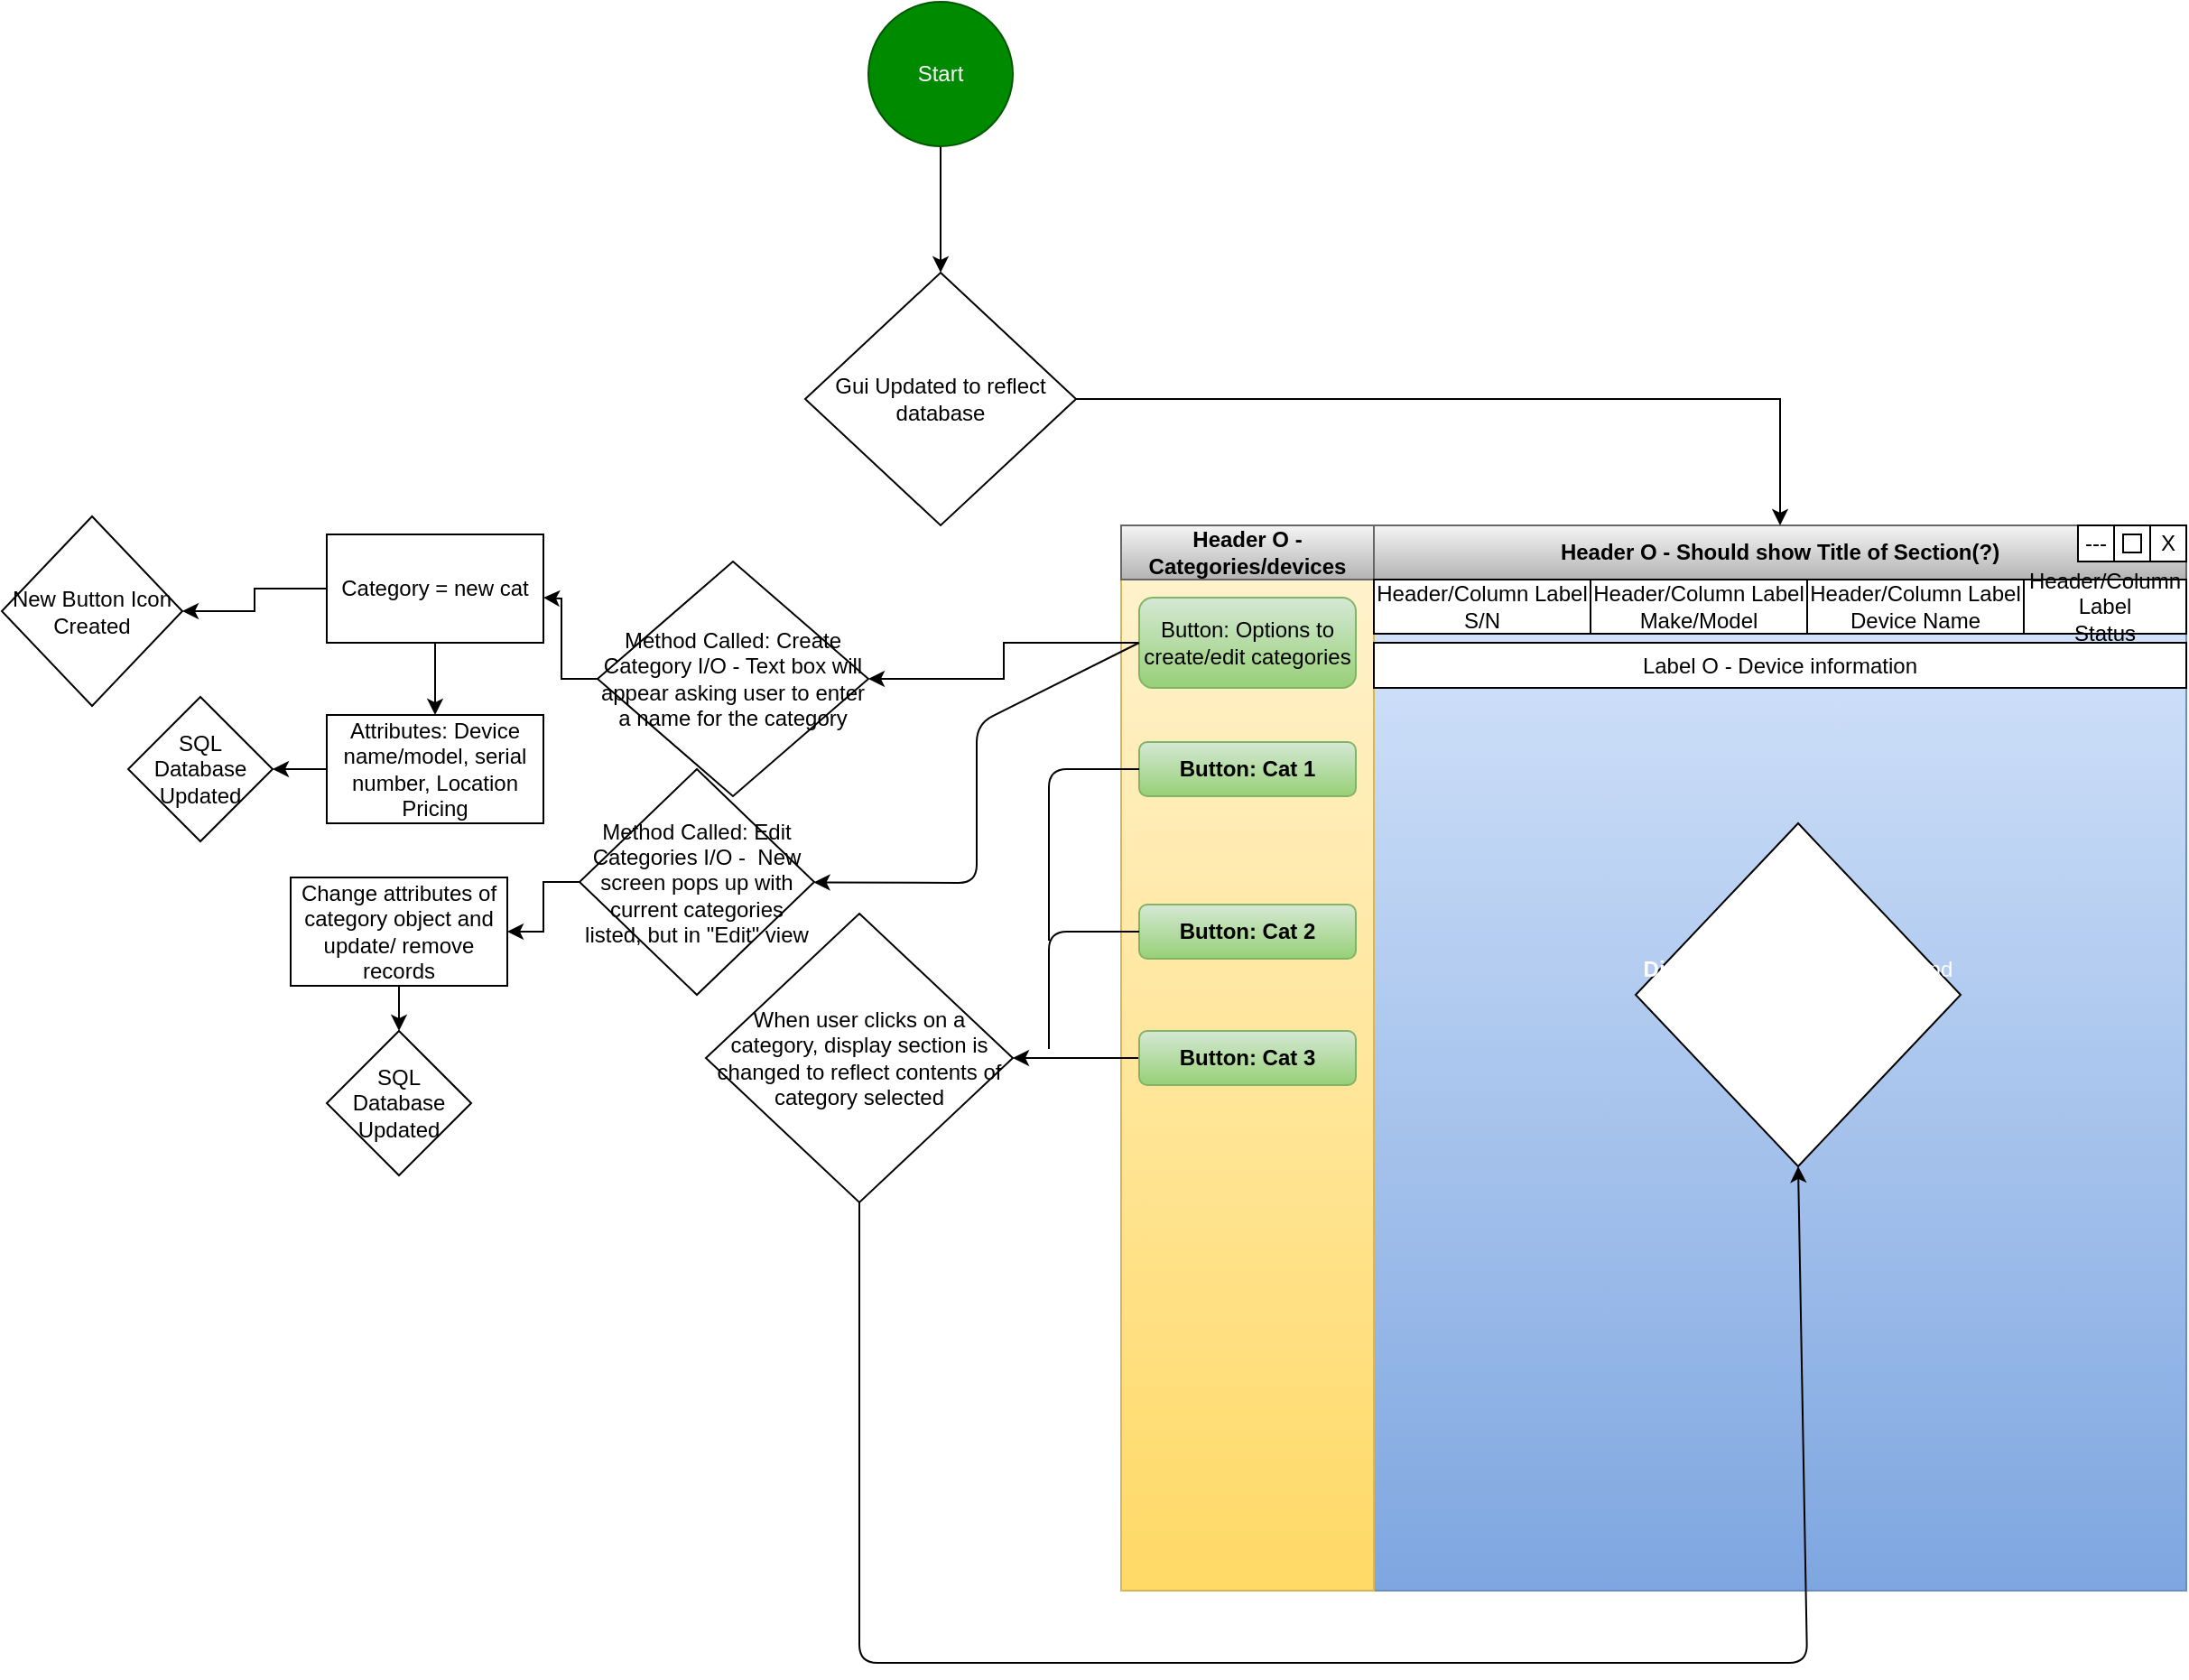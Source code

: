 <mxfile version="14.2.4" type="embed" pages="3">
    <diagram id="U8UwtBdHkWbJrZiE4U4J" name="Main Page">
        <mxGraphModel dx="1968" dy="1890" grid="1" gridSize="10" guides="1" tooltips="1" connect="1" arrows="1" fold="1" page="1" pageScale="1" pageWidth="850" pageHeight="1100" math="0" shadow="0">
            <root>
                <mxCell id="0"/>
                <mxCell id="1" parent="0"/>
                <mxCell id="ZkA0fBkH61hGn7zD676A-63" value="" style="edgeStyle=orthogonalEdgeStyle;rounded=0;orthogonalLoop=1;jettySize=auto;html=1;" edge="1" parent="1" source="2" target="ZkA0fBkH61hGn7zD676A-62">
                    <mxGeometry relative="1" as="geometry"/>
                </mxCell>
                <mxCell id="2" value="Start" style="ellipse;whiteSpace=wrap;html=1;fillColor=#008a00;strokeColor=#005700;fontColor=#ffffff;" parent="1" vertex="1">
                    <mxGeometry y="-290" width="80" height="80" as="geometry"/>
                </mxCell>
                <mxCell id="4" value="" style="whiteSpace=wrap;html=1;aspect=fixed;gradientColor=#7ea6e0;fillColor=#dae8fc;strokeColor=#6c8ebf;" parent="1" vertex="1">
                    <mxGeometry x="140" width="590" height="590" as="geometry"/>
                </mxCell>
                <mxCell id="5" value="&lt;b&gt;&lt;font color=&quot;#000000&quot;&gt;Header O - Should show Title of Section(?)&lt;/font&gt;&lt;/b&gt;" style="rounded=0;whiteSpace=wrap;html=1;gradientColor=#b3b3b3;fillColor=#f5f5f5;strokeColor=#666666;" parent="1" vertex="1">
                    <mxGeometry x="280" width="450" height="30" as="geometry"/>
                </mxCell>
                <mxCell id="6" value="---" style="rounded=0;whiteSpace=wrap;html=1;" parent="1" vertex="1">
                    <mxGeometry x="670" width="20" height="20" as="geometry"/>
                </mxCell>
                <mxCell id="8" value="X" style="rounded=0;whiteSpace=wrap;html=1;" parent="1" vertex="1">
                    <mxGeometry x="710" width="20" height="20" as="geometry"/>
                </mxCell>
                <mxCell id="9" value="" style="rounded=0;whiteSpace=wrap;html=1;" parent="1" vertex="1">
                    <mxGeometry x="690" width="20" height="20" as="geometry"/>
                </mxCell>
                <mxCell id="10" value="" style="rounded=0;whiteSpace=wrap;html=1;" parent="1" vertex="1">
                    <mxGeometry x="695" y="5" width="10" height="10" as="geometry"/>
                </mxCell>
                <mxCell id="16" value="" style="rounded=0;whiteSpace=wrap;html=1;gradientColor=#ffd966;fillColor=#fff2cc;strokeColor=#d6b656;" parent="1" vertex="1">
                    <mxGeometry x="140" y="30" width="140" height="560" as="geometry"/>
                </mxCell>
                <mxCell id="17" value="&lt;font color=&quot;#000000&quot;&gt;&lt;b&gt;Header O - Categories/devices&lt;/b&gt;&lt;/font&gt;" style="rounded=0;whiteSpace=wrap;html=1;gradientColor=#b3b3b3;fillColor=#f5f5f5;strokeColor=#666666;" parent="1" vertex="1">
                    <mxGeometry x="140" width="140" height="30" as="geometry"/>
                </mxCell>
                <mxCell id="18" value="&lt;b&gt;&lt;font color=&quot;#000000&quot;&gt;Button: Cat 1&lt;/font&gt;&lt;/b&gt;" style="rounded=1;whiteSpace=wrap;html=1;gradientColor=#97d077;fillColor=#d5e8d4;strokeColor=#82b366;" parent="1" vertex="1">
                    <mxGeometry x="150" y="120" width="120" height="30" as="geometry"/>
                </mxCell>
                <mxCell id="19" value="&lt;b&gt;&lt;font color=&quot;#000000&quot;&gt;Button: Cat 2&lt;/font&gt;&lt;/b&gt;" style="rounded=1;whiteSpace=wrap;html=1;gradientColor=#97d077;fillColor=#d5e8d4;strokeColor=#82b366;" parent="1" vertex="1">
                    <mxGeometry x="150" y="210" width="120" height="30" as="geometry"/>
                </mxCell>
                <mxCell id="29" value="" style="edgeStyle=orthogonalEdgeStyle;rounded=0;orthogonalLoop=1;jettySize=auto;html=1;" parent="1" source="20" target="24" edge="1">
                    <mxGeometry relative="1" as="geometry"/>
                </mxCell>
                <mxCell id="20" value="&lt;font color=&quot;#000000&quot;&gt;&lt;b&gt;Button: Cat 3&lt;/b&gt;&lt;/font&gt;" style="rounded=1;whiteSpace=wrap;html=1;gradientColor=#97d077;fillColor=#d5e8d4;strokeColor=#82b366;" parent="1" vertex="1">
                    <mxGeometry x="150" y="280" width="120" height="30" as="geometry"/>
                </mxCell>
                <mxCell id="24" value="When user clicks on a category, display section is changed to reflect contents of category selected" style="rhombus;whiteSpace=wrap;html=1;" parent="1" vertex="1">
                    <mxGeometry x="-90" y="215" width="170" height="160" as="geometry"/>
                </mxCell>
                <mxCell id="27" value="" style="endArrow=none;html=1;entryX=0;entryY=0.5;entryDx=0;entryDy=0;" parent="1" target="18" edge="1">
                    <mxGeometry width="50" height="50" relative="1" as="geometry">
                        <mxPoint x="100" y="230" as="sourcePoint"/>
                        <mxPoint x="80" y="150" as="targetPoint"/>
                        <Array as="points">
                            <mxPoint x="100" y="135"/>
                        </Array>
                    </mxGeometry>
                </mxCell>
                <mxCell id="28" value="" style="endArrow=none;html=1;exitX=0;exitY=0.5;exitDx=0;exitDy=0;" parent="1" source="19" edge="1">
                    <mxGeometry width="50" height="50" relative="1" as="geometry">
                        <mxPoint x="400" y="210" as="sourcePoint"/>
                        <mxPoint x="100" y="290" as="targetPoint"/>
                        <Array as="points">
                            <mxPoint x="100" y="225"/>
                        </Array>
                    </mxGeometry>
                </mxCell>
                <mxCell id="32" value="" style="edgeStyle=orthogonalEdgeStyle;rounded=0;orthogonalLoop=1;jettySize=auto;html=1;" parent="1" source="30" target="31" edge="1">
                    <mxGeometry relative="1" as="geometry"/>
                </mxCell>
                <mxCell id="30" value="&lt;font color=&quot;#000000&quot;&gt;Button: Options to create/edit categories&lt;/font&gt;" style="rounded=1;whiteSpace=wrap;html=1;gradientColor=#97d077;fillColor=#d5e8d4;strokeColor=#82b366;" parent="1" vertex="1">
                    <mxGeometry x="150" y="40" width="120" height="50" as="geometry"/>
                </mxCell>
                <mxCell id="36" value="" style="edgeStyle=orthogonalEdgeStyle;rounded=0;orthogonalLoop=1;jettySize=auto;html=1;" parent="1" source="31" edge="1">
                    <mxGeometry relative="1" as="geometry">
                        <mxPoint x="-180" y="40" as="targetPoint"/>
                    </mxGeometry>
                </mxCell>
                <mxCell id="31" value="Method Called: Create Category I/O - Text box will appear asking user to enter a name for the category" style="rhombus;whiteSpace=wrap;html=1;" parent="1" vertex="1">
                    <mxGeometry x="-150" y="20" width="150" height="130" as="geometry"/>
                </mxCell>
                <mxCell id="40" value="" style="edgeStyle=orthogonalEdgeStyle;rounded=0;orthogonalLoop=1;jettySize=auto;html=1;" parent="1" source="38" target="39" edge="1">
                    <mxGeometry relative="1" as="geometry"/>
                </mxCell>
                <mxCell id="61" value="" style="edgeStyle=orthogonalEdgeStyle;rounded=0;orthogonalLoop=1;jettySize=auto;html=1;" parent="1" source="38" target="60" edge="1">
                    <mxGeometry relative="1" as="geometry"/>
                </mxCell>
                <mxCell id="38" value="Category = new cat" style="rounded=0;whiteSpace=wrap;html=1;" parent="1" vertex="1">
                    <mxGeometry x="-300" y="5" width="120" height="60" as="geometry"/>
                </mxCell>
                <mxCell id="56" value="" style="edgeStyle=orthogonalEdgeStyle;rounded=0;orthogonalLoop=1;jettySize=auto;html=1;" parent="1" source="39" target="55" edge="1">
                    <mxGeometry relative="1" as="geometry"/>
                </mxCell>
                <mxCell id="39" value="Attributes: Device name/model, serial number, Location Pricing" style="whiteSpace=wrap;html=1;rounded=0;" parent="1" vertex="1">
                    <mxGeometry x="-300" y="105" width="120" height="60" as="geometry"/>
                </mxCell>
                <mxCell id="41" value="Label O - Device information" style="rounded=0;whiteSpace=wrap;html=1;" parent="1" vertex="1">
                    <mxGeometry x="280" y="65" width="450" height="25" as="geometry"/>
                </mxCell>
                <mxCell id="42" value="Header/Column Label&lt;br&gt;S/N" style="rounded=0;whiteSpace=wrap;html=1;" parent="1" vertex="1">
                    <mxGeometry x="280" y="30" width="120" height="30" as="geometry"/>
                </mxCell>
                <mxCell id="43" value="Header/Column Label&lt;br&gt;Make/Model" style="rounded=0;whiteSpace=wrap;html=1;" parent="1" vertex="1">
                    <mxGeometry x="400" y="30" width="120" height="30" as="geometry"/>
                </mxCell>
                <mxCell id="44" value="Header/Column Label&lt;br&gt;Device Name" style="rounded=0;whiteSpace=wrap;html=1;" parent="1" vertex="1">
                    <mxGeometry x="520" y="30" width="120" height="30" as="geometry"/>
                </mxCell>
                <mxCell id="45" value="Header/Column Label&lt;br&gt;Status" style="rounded=0;whiteSpace=wrap;html=1;" parent="1" vertex="1">
                    <mxGeometry x="640" y="30" width="90" height="30" as="geometry"/>
                </mxCell>
                <mxCell id="50" value="" style="edgeStyle=orthogonalEdgeStyle;rounded=0;orthogonalLoop=1;jettySize=auto;html=1;" parent="1" source="46" target="49" edge="1">
                    <mxGeometry relative="1" as="geometry"/>
                </mxCell>
                <mxCell id="46" value="Method Called: Edit Categories I/O -&amp;nbsp; New screen pops up with current categories listed, but in &quot;Edit&quot; view&lt;br&gt;" style="rhombus;whiteSpace=wrap;html=1;" parent="1" vertex="1">
                    <mxGeometry x="-160" y="135" width="130" height="125" as="geometry"/>
                </mxCell>
                <mxCell id="47" value="" style="endArrow=classic;html=1;exitX=0;exitY=0.5;exitDx=0;exitDy=0;" parent="1" source="30" target="46" edge="1">
                    <mxGeometry width="50" height="50" relative="1" as="geometry">
                        <mxPoint x="220" y="220" as="sourcePoint"/>
                        <mxPoint x="270" y="170" as="targetPoint"/>
                        <Array as="points">
                            <mxPoint x="60" y="110"/>
                            <mxPoint x="60" y="198"/>
                        </Array>
                    </mxGeometry>
                </mxCell>
                <mxCell id="54" value="" style="edgeStyle=orthogonalEdgeStyle;rounded=0;orthogonalLoop=1;jettySize=auto;html=1;" parent="1" source="49" target="53" edge="1">
                    <mxGeometry relative="1" as="geometry"/>
                </mxCell>
                <mxCell id="49" value="Change attributes of category object and update/ remove records" style="rounded=0;whiteSpace=wrap;html=1;" parent="1" vertex="1">
                    <mxGeometry x="-320" y="195" width="120" height="60" as="geometry"/>
                </mxCell>
                <mxCell id="53" value="SQL Database Updated" style="rhombus;whiteSpace=wrap;html=1;rounded=0;" parent="1" vertex="1">
                    <mxGeometry x="-300" y="280" width="80" height="80" as="geometry"/>
                </mxCell>
                <mxCell id="55" value="SQL Database Updated" style="rhombus;whiteSpace=wrap;html=1;rounded=0;" parent="1" vertex="1">
                    <mxGeometry x="-410" y="95" width="80" height="80" as="geometry"/>
                </mxCell>
                <mxCell id="57" value="&lt;font color=&quot;#ffffff&quot;&gt;&lt;b&gt;Display section&lt;/b&gt;&amp;nbsp;is dynamic and will change based on buttons press&lt;/font&gt;" style="rhombus;whiteSpace=wrap;html=1;" parent="1" vertex="1">
                    <mxGeometry x="425" y="165" width="180" height="190" as="geometry"/>
                </mxCell>
                <mxCell id="60" value="New Button Icon Created" style="rhombus;whiteSpace=wrap;html=1;rounded=0;" parent="1" vertex="1">
                    <mxGeometry x="-480" y="-5" width="100" height="105" as="geometry"/>
                </mxCell>
                <mxCell id="62" value="" style="endArrow=classic;html=1;exitX=0.5;exitY=1;exitDx=0;exitDy=0;entryX=0.5;entryY=1;entryDx=0;entryDy=0;" parent="1" source="24" target="57" edge="1">
                    <mxGeometry width="50" height="50" relative="1" as="geometry">
                        <mxPoint x="250" y="420" as="sourcePoint"/>
                        <mxPoint x="300" y="370" as="targetPoint"/>
                        <Array as="points">
                            <mxPoint x="-5" y="630"/>
                            <mxPoint x="520" y="630"/>
                        </Array>
                    </mxGeometry>
                </mxCell>
                <mxCell id="ZkA0fBkH61hGn7zD676A-64" value="" style="edgeStyle=orthogonalEdgeStyle;rounded=0;orthogonalLoop=1;jettySize=auto;html=1;entryX=0.5;entryY=0;entryDx=0;entryDy=0;" edge="1" parent="1" source="ZkA0fBkH61hGn7zD676A-62" target="5">
                    <mxGeometry relative="1" as="geometry"/>
                </mxCell>
                <mxCell id="ZkA0fBkH61hGn7zD676A-62" value="Gui Updated to reflect database" style="rhombus;whiteSpace=wrap;html=1;" vertex="1" parent="1">
                    <mxGeometry x="-35" y="-140" width="150" height="140" as="geometry"/>
                </mxCell>
            </root>
        </mxGraphModel>
    </diagram>
    <diagram id="tu8CmVaOAoM0T_PG66jl" name="Creation Page">
        <mxGraphModel dx="1118" dy="790" grid="1" gridSize="10" guides="1" tooltips="1" connect="1" arrows="1" fold="1" page="1" pageScale="1" pageWidth="850" pageHeight="1100" math="0" shadow="0">
            <root>
                <mxCell id="1I7Qele2aH024r_aib0B-0"/>
                <mxCell id="1I7Qele2aH024r_aib0B-1" parent="1I7Qele2aH024r_aib0B-0"/>
                <mxCell id="TXRWi1a7pR1DtGI8HC0N-2" value="" style="edgeStyle=orthogonalEdgeStyle;rounded=0;orthogonalLoop=1;jettySize=auto;html=1;entryX=0.5;entryY=0;entryDx=0;entryDy=0;" parent="1I7Qele2aH024r_aib0B-1" source="TXRWi1a7pR1DtGI8HC0N-0" target="TXRWi1a7pR1DtGI8HC0N-3" edge="1">
                    <mxGeometry relative="1" as="geometry"/>
                </mxCell>
                <mxCell id="TXRWi1a7pR1DtGI8HC0N-0" value="Method Called: Create Category I/O - Text box will appear asking user to enter a name for the category" style="rhombus;whiteSpace=wrap;html=1;fillColor=#008a00;strokeColor=#005700;fontColor=#ffffff;" parent="1I7Qele2aH024r_aib0B-1" vertex="1">
                    <mxGeometry x="345" width="150" height="130" as="geometry"/>
                </mxCell>
                <mxCell id="TXRWi1a7pR1DtGI8HC0N-1" value="" style="whiteSpace=wrap;html=1;aspect=fixed;gradientColor=#7ea6e0;fillColor=#dae8fc;strokeColor=#6c8ebf;" parent="1I7Qele2aH024r_aib0B-1" vertex="1">
                    <mxGeometry x="300" y="240" width="240" height="240" as="geometry"/>
                </mxCell>
                <mxCell id="TXRWi1a7pR1DtGI8HC0N-3" value="Header O - Category Creation Screen" style="rounded=1;whiteSpace=wrap;html=1;gradientColor=#b3b3b3;fillColor=#f5f5f5;strokeColor=#666666;fontColor=#000000;" parent="1I7Qele2aH024r_aib0B-1" vertex="1">
                    <mxGeometry x="300" y="210" width="240" height="30" as="geometry"/>
                </mxCell>
                <mxCell id="k8ZuSzeqjn82eRQZKbAo-9" value="" style="edgeStyle=orthogonalEdgeStyle;rounded=0;orthogonalLoop=1;jettySize=auto;html=1;fontColor=#000000;" parent="1I7Qele2aH024r_aib0B-1" source="TXRWi1a7pR1DtGI8HC0N-4" target="k8ZuSzeqjn82eRQZKbAo-7" edge="1">
                    <mxGeometry relative="1" as="geometry"/>
                </mxCell>
                <mxCell id="TXRWi1a7pR1DtGI8HC0N-4" value="&lt;font color=&quot;#ffffff&quot;&gt;Text Box I/O - Category name&amp;nbsp;&lt;/font&gt;" style="rounded=0;whiteSpace=wrap;html=1;fontColor=#000000;" parent="1I7Qele2aH024r_aib0B-1" vertex="1">
                    <mxGeometry x="310" y="240" width="220" height="35" as="geometry"/>
                </mxCell>
                <mxCell id="k8ZuSzeqjn82eRQZKbAo-4" value="" style="edgeStyle=orthogonalEdgeStyle;rounded=0;orthogonalLoop=1;jettySize=auto;html=1;fontColor=#000000;" parent="1I7Qele2aH024r_aib0B-1" source="TXRWi1a7pR1DtGI8HC0N-5" target="k8ZuSzeqjn82eRQZKbAo-3" edge="1">
                    <mxGeometry relative="1" as="geometry"/>
                </mxCell>
                <mxCell id="TXRWi1a7pR1DtGI8HC0N-5" value="Button: Create" style="rounded=1;whiteSpace=wrap;html=1;gradientColor=#97d077;fillColor=#d5e8d4;strokeColor=#82b366;fontColor=#000000;" parent="1I7Qele2aH024r_aib0B-1" vertex="1">
                    <mxGeometry x="300" y="360" width="100" height="40" as="geometry"/>
                </mxCell>
                <mxCell id="k8ZuSzeqjn82eRQZKbAo-6" value="" style="edgeStyle=orthogonalEdgeStyle;rounded=0;orthogonalLoop=1;jettySize=auto;html=1;fontColor=#000000;" parent="1I7Qele2aH024r_aib0B-1" source="TXRWi1a7pR1DtGI8HC0N-6" target="k8ZuSzeqjn82eRQZKbAo-5" edge="1">
                    <mxGeometry relative="1" as="geometry"/>
                </mxCell>
                <mxCell id="TXRWi1a7pR1DtGI8HC0N-6" value="Button: Cancel" style="rounded=1;whiteSpace=wrap;html=1;gradientColor=#97d077;fillColor=#d5e8d4;strokeColor=#82b366;fontColor=#000000;" parent="1I7Qele2aH024r_aib0B-1" vertex="1">
                    <mxGeometry x="440" y="360" width="100" height="40" as="geometry"/>
                </mxCell>
                <mxCell id="k8ZuSzeqjn82eRQZKbAo-1" style="edgeStyle=orthogonalEdgeStyle;rounded=0;orthogonalLoop=1;jettySize=auto;html=1;exitX=0.5;exitY=1;exitDx=0;exitDy=0;fontColor=#000000;" parent="1I7Qele2aH024r_aib0B-1" source="TXRWi1a7pR1DtGI8HC0N-1" target="TXRWi1a7pR1DtGI8HC0N-1" edge="1">
                    <mxGeometry relative="1" as="geometry"/>
                </mxCell>
                <mxCell id="k8ZuSzeqjn82eRQZKbAo-11" value="" style="edgeStyle=orthogonalEdgeStyle;rounded=0;orthogonalLoop=1;jettySize=auto;html=1;fontColor=#FFFFFF;" parent="1I7Qele2aH024r_aib0B-1" source="k8ZuSzeqjn82eRQZKbAo-3" target="k8ZuSzeqjn82eRQZKbAo-10" edge="1">
                    <mxGeometry relative="1" as="geometry"/>
                </mxCell>
                <mxCell id="k8ZuSzeqjn82eRQZKbAo-3" value="&lt;font color=&quot;#ffffff&quot;&gt;Method Called - New Object of type category created&lt;/font&gt;" style="rhombus;whiteSpace=wrap;html=1;fontColor=#000000;" parent="1I7Qele2aH024r_aib0B-1" vertex="1">
                    <mxGeometry x="120" y="315" width="130" height="130" as="geometry"/>
                </mxCell>
                <mxCell id="k8ZuSzeqjn82eRQZKbAo-5" value="&lt;font color=&quot;#ffffff&quot;&gt;Cancels category screen&lt;/font&gt;" style="rhombus;whiteSpace=wrap;html=1;fontColor=#000000;" parent="1I7Qele2aH024r_aib0B-1" vertex="1">
                    <mxGeometry x="590" y="320" width="130" height="120" as="geometry"/>
                </mxCell>
                <mxCell id="k8ZuSzeqjn82eRQZKbAo-7" value="Input = name&lt;br&gt;Object Attribute" style="rounded=0;whiteSpace=wrap;html=1;fontColor=#FFFFFF;" parent="1I7Qele2aH024r_aib0B-1" vertex="1">
                    <mxGeometry x="140" y="237.5" width="120" height="40" as="geometry"/>
                </mxCell>
                <mxCell id="k8ZuSzeqjn82eRQZKbAo-10" value="&lt;font color=&quot;#ffffff&quot;&gt;SQL Database update&lt;/font&gt;" style="rhombus;whiteSpace=wrap;html=1;fontColor=#000000;" parent="1I7Qele2aH024r_aib0B-1" vertex="1">
                    <mxGeometry x="10" y="340" width="80" height="80" as="geometry"/>
                </mxCell>
            </root>
        </mxGraphModel>
    </diagram>
    <diagram id="Yo1wqBqDcZ5i2X2_2z3X" name="Edit Page">
        <mxGraphModel dx="1118" dy="790" grid="1" gridSize="10" guides="1" tooltips="1" connect="1" arrows="1" fold="1" page="1" pageScale="1" pageWidth="850" pageHeight="1100" math="0" shadow="0">
            <root>
                <mxCell id="aZW5Eqlkg5aryl4ajYOd-0"/>
                <mxCell id="aZW5Eqlkg5aryl4ajYOd-1" parent="aZW5Eqlkg5aryl4ajYOd-0"/>
            </root>
        </mxGraphModel>
    </diagram>
</mxfile>
